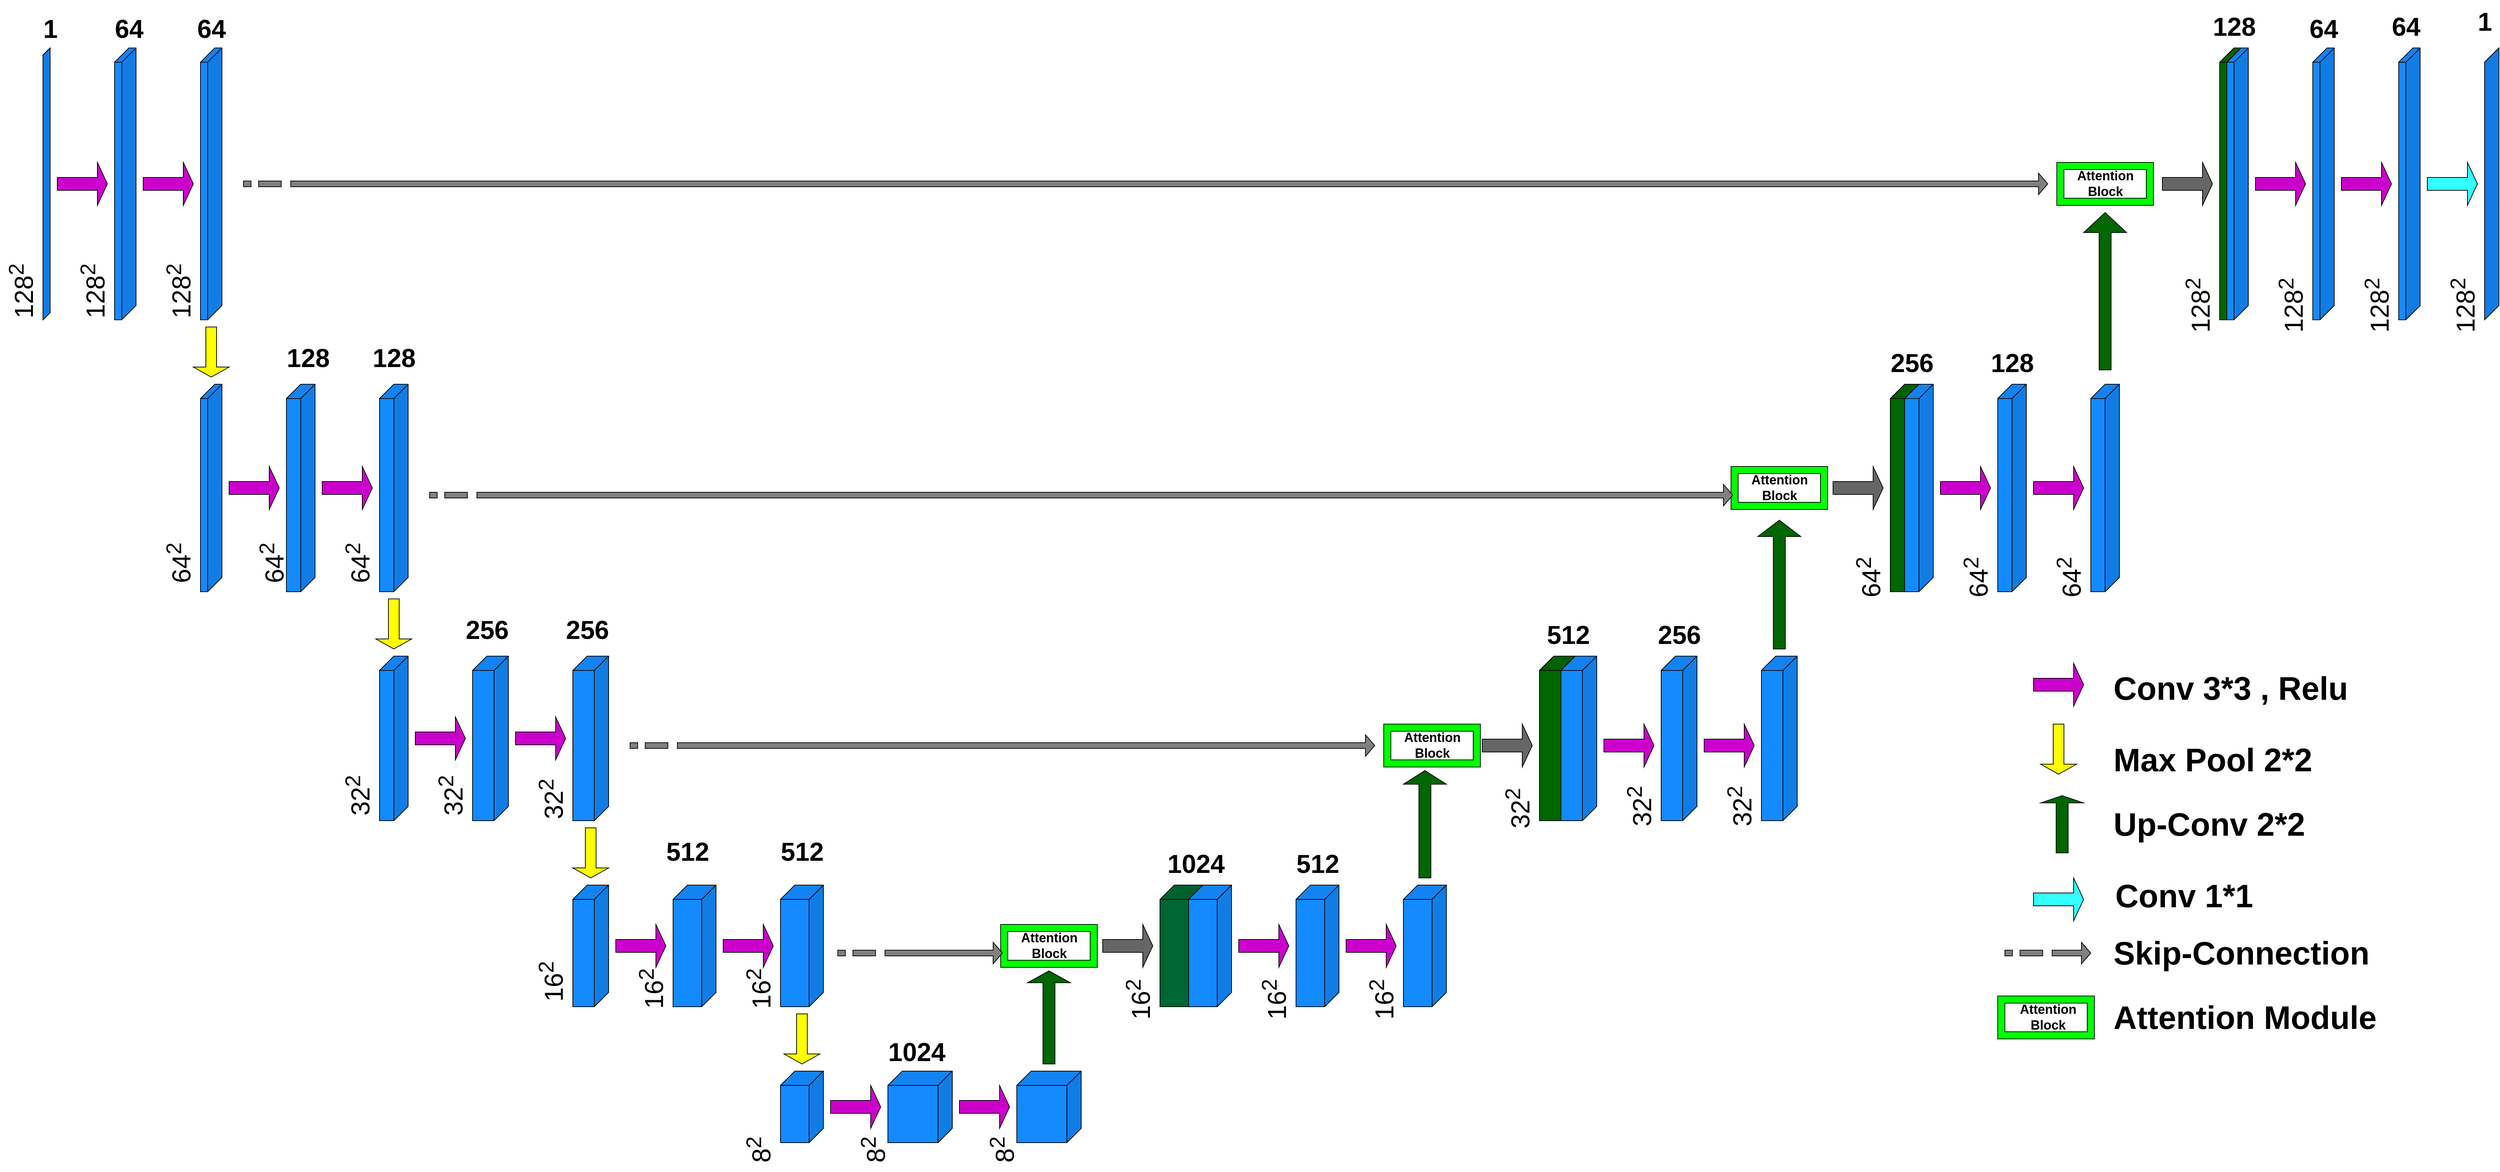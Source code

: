 <mxfile version="21.6.8" type="github">
  <diagram name="Page-1" id="RqEUx_hPR4AzlYvkwtgN">
    <mxGraphModel dx="3850" dy="2760" grid="1" gridSize="10" guides="1" tooltips="1" connect="1" arrows="1" fold="1" page="1" pageScale="1" pageWidth="850" pageHeight="1100" math="0" shadow="0">
      <root>
        <mxCell id="0" />
        <mxCell id="1" parent="0" />
        <mxCell id="PNFVQXXulbzdwSJi9o5z-2" value="" style="shape=cube;whiteSpace=wrap;html=1;boundedLbl=1;backgroundOutline=1;darkOpacity=0.05;darkOpacity2=0.1;fillColor=#148AFF;flipH=1;" parent="1" vertex="1">
          <mxGeometry x="-140" y="-430" width="10" height="380" as="geometry" />
        </mxCell>
        <mxCell id="PNFVQXXulbzdwSJi9o5z-3" value="" style="shape=singleArrow;whiteSpace=wrap;html=1;fillColor=#CC00CC;" parent="1" vertex="1">
          <mxGeometry x="-120" y="-270" width="70" height="60" as="geometry" />
        </mxCell>
        <mxCell id="PNFVQXXulbzdwSJi9o5z-5" value="" style="shape=cube;whiteSpace=wrap;html=1;boundedLbl=1;backgroundOutline=1;darkOpacity=0.05;darkOpacity2=0.1;fillColor=#148AFF;flipH=1;" parent="1" vertex="1">
          <mxGeometry x="-40" y="-430" width="30" height="380" as="geometry" />
        </mxCell>
        <mxCell id="PNFVQXXulbzdwSJi9o5z-7" value="" style="shape=cube;whiteSpace=wrap;html=1;boundedLbl=1;backgroundOutline=1;darkOpacity=0.05;darkOpacity2=0.1;fillColor=#148AFF;flipH=1;" parent="1" vertex="1">
          <mxGeometry x="80" y="-430" width="30" height="380" as="geometry" />
        </mxCell>
        <mxCell id="PNFVQXXulbzdwSJi9o5z-8" value="" style="shape=singleArrow;whiteSpace=wrap;html=1;fillColor=#CC00CC;" parent="1" vertex="1">
          <mxGeometry y="-270" width="70" height="60" as="geometry" />
        </mxCell>
        <mxCell id="PNFVQXXulbzdwSJi9o5z-9" value="" style="shape=singleArrow;direction=south;whiteSpace=wrap;html=1;fillColor=#FFFF00;" parent="1" vertex="1">
          <mxGeometry x="70" y="-40" width="50" height="70" as="geometry" />
        </mxCell>
        <mxCell id="PNFVQXXulbzdwSJi9o5z-11" value="" style="shape=cube;whiteSpace=wrap;html=1;boundedLbl=1;backgroundOutline=1;darkOpacity=0.05;darkOpacity2=0.1;fillColor=#148AFF;flipH=1;" parent="1" vertex="1">
          <mxGeometry x="80" y="40" width="30" height="290" as="geometry" />
        </mxCell>
        <mxCell id="PNFVQXXulbzdwSJi9o5z-12" value="" style="shape=singleArrow;whiteSpace=wrap;html=1;fillColor=#CC00CC;" parent="1" vertex="1">
          <mxGeometry x="120" y="155" width="70" height="60" as="geometry" />
        </mxCell>
        <mxCell id="PNFVQXXulbzdwSJi9o5z-13" value="" style="shape=cube;whiteSpace=wrap;html=1;boundedLbl=1;backgroundOutline=1;darkOpacity=0.05;darkOpacity2=0.1;fillColor=#148AFF;flipH=1;" parent="1" vertex="1">
          <mxGeometry x="200" y="40" width="40" height="290" as="geometry" />
        </mxCell>
        <mxCell id="PNFVQXXulbzdwSJi9o5z-14" value="" style="shape=singleArrow;whiteSpace=wrap;html=1;fillColor=#CC00CC;" parent="1" vertex="1">
          <mxGeometry x="250" y="155" width="70" height="60" as="geometry" />
        </mxCell>
        <mxCell id="PNFVQXXulbzdwSJi9o5z-15" value="" style="shape=cube;whiteSpace=wrap;html=1;boundedLbl=1;backgroundOutline=1;darkOpacity=0.05;darkOpacity2=0.1;fillColor=#148AFF;flipH=1;" parent="1" vertex="1">
          <mxGeometry x="330" y="40" width="40" height="290" as="geometry" />
        </mxCell>
        <mxCell id="PNFVQXXulbzdwSJi9o5z-16" value="" style="shape=singleArrow;direction=south;whiteSpace=wrap;html=1;fillColor=#FFFF00;" parent="1" vertex="1">
          <mxGeometry x="325" y="340" width="50" height="70" as="geometry" />
        </mxCell>
        <mxCell id="PNFVQXXulbzdwSJi9o5z-17" value="" style="shape=cube;whiteSpace=wrap;html=1;boundedLbl=1;backgroundOutline=1;darkOpacity=0.05;darkOpacity2=0.1;fillColor=#148AFF;flipH=1;" parent="1" vertex="1">
          <mxGeometry x="330" y="420" width="40" height="230" as="geometry" />
        </mxCell>
        <mxCell id="PNFVQXXulbzdwSJi9o5z-18" value="" style="shape=singleArrow;whiteSpace=wrap;html=1;fillColor=#CC00CC;" parent="1" vertex="1">
          <mxGeometry x="380" y="505" width="70" height="60" as="geometry" />
        </mxCell>
        <mxCell id="PNFVQXXulbzdwSJi9o5z-19" value="" style="shape=cube;whiteSpace=wrap;html=1;boundedLbl=1;backgroundOutline=1;darkOpacity=0.05;darkOpacity2=0.1;fillColor=#148AFF;flipH=1;" parent="1" vertex="1">
          <mxGeometry x="460" y="420" width="50" height="230" as="geometry" />
        </mxCell>
        <mxCell id="PNFVQXXulbzdwSJi9o5z-20" value="" style="shape=singleArrow;whiteSpace=wrap;html=1;fillColor=#CC00CC;" parent="1" vertex="1">
          <mxGeometry x="520" y="505" width="70" height="60" as="geometry" />
        </mxCell>
        <mxCell id="PNFVQXXulbzdwSJi9o5z-21" value="" style="shape=cube;whiteSpace=wrap;html=1;boundedLbl=1;backgroundOutline=1;darkOpacity=0.05;darkOpacity2=0.1;fillColor=#148AFF;flipH=1;" parent="1" vertex="1">
          <mxGeometry x="600" y="420" width="50" height="230" as="geometry" />
        </mxCell>
        <mxCell id="PNFVQXXulbzdwSJi9o5z-22" value="" style="shape=singleArrow;direction=south;whiteSpace=wrap;html=1;fillColor=#FFFF00;" parent="1" vertex="1">
          <mxGeometry x="600" y="660" width="50" height="70" as="geometry" />
        </mxCell>
        <mxCell id="PNFVQXXulbzdwSJi9o5z-23" value="" style="shape=cube;whiteSpace=wrap;html=1;boundedLbl=1;backgroundOutline=1;darkOpacity=0.05;darkOpacity2=0.1;fillColor=#148AFF;flipH=1;" parent="1" vertex="1">
          <mxGeometry x="600" y="740" width="50" height="170" as="geometry" />
        </mxCell>
        <mxCell id="PNFVQXXulbzdwSJi9o5z-24" value="" style="shape=singleArrow;whiteSpace=wrap;html=1;fillColor=#CC00CC;" parent="1" vertex="1">
          <mxGeometry x="660" y="795" width="70" height="60" as="geometry" />
        </mxCell>
        <mxCell id="PNFVQXXulbzdwSJi9o5z-25" value="" style="shape=cube;whiteSpace=wrap;html=1;boundedLbl=1;backgroundOutline=1;darkOpacity=0.05;darkOpacity2=0.1;fillColor=#148AFF;flipH=1;" parent="1" vertex="1">
          <mxGeometry x="740" y="740" width="60" height="170" as="geometry" />
        </mxCell>
        <mxCell id="PNFVQXXulbzdwSJi9o5z-26" value="" style="shape=singleArrow;whiteSpace=wrap;html=1;fillColor=#CC00CC;" parent="1" vertex="1">
          <mxGeometry x="810" y="795" width="70" height="60" as="geometry" />
        </mxCell>
        <mxCell id="PNFVQXXulbzdwSJi9o5z-27" value="" style="shape=cube;whiteSpace=wrap;html=1;boundedLbl=1;backgroundOutline=1;darkOpacity=0.05;darkOpacity2=0.1;fillColor=#148AFF;flipH=1;" parent="1" vertex="1">
          <mxGeometry x="890" y="740" width="60" height="170" as="geometry" />
        </mxCell>
        <mxCell id="PNFVQXXulbzdwSJi9o5z-28" value="" style="shape=singleArrow;direction=south;whiteSpace=wrap;html=1;fillColor=#FFFF00;" parent="1" vertex="1">
          <mxGeometry x="895" y="920" width="50" height="70" as="geometry" />
        </mxCell>
        <mxCell id="PNFVQXXulbzdwSJi9o5z-29" value="" style="shape=cube;whiteSpace=wrap;html=1;boundedLbl=1;backgroundOutline=1;darkOpacity=0.05;darkOpacity2=0.1;fillColor=#148AFF;flipH=1;" parent="1" vertex="1">
          <mxGeometry x="890" y="1000" width="60" height="100" as="geometry" />
        </mxCell>
        <mxCell id="PNFVQXXulbzdwSJi9o5z-30" value="" style="shape=singleArrow;whiteSpace=wrap;html=1;fillColor=#CC00CC;" parent="1" vertex="1">
          <mxGeometry x="960" y="1020" width="70" height="60" as="geometry" />
        </mxCell>
        <mxCell id="PNFVQXXulbzdwSJi9o5z-31" value="" style="shape=cube;whiteSpace=wrap;html=1;boundedLbl=1;backgroundOutline=1;darkOpacity=0.05;darkOpacity2=0.1;fillColor=#148AFF;flipH=1;" parent="1" vertex="1">
          <mxGeometry x="1040" y="1000" width="90" height="100" as="geometry" />
        </mxCell>
        <mxCell id="PNFVQXXulbzdwSJi9o5z-32" value="" style="shape=singleArrow;whiteSpace=wrap;html=1;fillColor=#CC00CC;" parent="1" vertex="1">
          <mxGeometry x="1140" y="1020" width="70" height="60" as="geometry" />
        </mxCell>
        <mxCell id="PNFVQXXulbzdwSJi9o5z-33" value="" style="shape=cube;whiteSpace=wrap;html=1;boundedLbl=1;backgroundOutline=1;darkOpacity=0.05;darkOpacity2=0.1;fillColor=#148AFF;flipH=1;" parent="1" vertex="1">
          <mxGeometry x="1220" y="1000" width="90" height="100" as="geometry" />
        </mxCell>
        <mxCell id="PNFVQXXulbzdwSJi9o5z-34" value="" style="verticalLabelPosition=bottom;verticalAlign=top;html=1;shape=mxgraph.basic.frame;dx=10;whiteSpace=wrap;fillColor=#00FF00;" parent="1" vertex="1">
          <mxGeometry x="1197.5" y="795" width="135" height="60" as="geometry" />
        </mxCell>
        <mxCell id="PNFVQXXulbzdwSJi9o5z-36" value="&lt;b&gt;&lt;font style=&quot;font-size: 18px;&quot;&gt;Attention&lt;br&gt;Block&lt;/font&gt;&lt;/b&gt;" style="text;html=1;align=center;verticalAlign=middle;resizable=0;points=[];autosize=1;strokeColor=none;fillColor=none;" parent="1" vertex="1">
          <mxGeometry x="1215" y="795" width="100" height="60" as="geometry" />
        </mxCell>
        <mxCell id="PNFVQXXulbzdwSJi9o5z-37" value="" style="shape=singleArrow;direction=north;whiteSpace=wrap;html=1;arrowWidth=0.28;arrowSize=0.127;fillColor=#006600;" parent="1" vertex="1">
          <mxGeometry x="1235" y="860" width="60" height="130" as="geometry" />
        </mxCell>
        <mxCell id="PNFVQXXulbzdwSJi9o5z-38" value="" style="html=1;shadow=0;dashed=0;align=center;verticalAlign=middle;shape=mxgraph.arrows2.stripedArrow;dy=0.73;dx=13;notch=66;fillColor=#808080;" parent="1" vertex="1">
          <mxGeometry x="140" y="-255" width="2520" height="30" as="geometry" />
        </mxCell>
        <mxCell id="PNFVQXXulbzdwSJi9o5z-39" value="" style="shape=cube;whiteSpace=wrap;html=1;boundedLbl=1;backgroundOutline=1;darkOpacity=0.05;darkOpacity2=0.1;fillColor=#006633;flipH=1;" parent="1" vertex="1">
          <mxGeometry x="1420" y="740" width="60" height="170" as="geometry" />
        </mxCell>
        <mxCell id="PNFVQXXulbzdwSJi9o5z-40" value="" style="shape=cube;whiteSpace=wrap;html=1;boundedLbl=1;backgroundOutline=1;darkOpacity=0.05;darkOpacity2=0.1;fillColor=#148AFF;flipH=1;" parent="1" vertex="1">
          <mxGeometry x="1460" y="740" width="60" height="170" as="geometry" />
        </mxCell>
        <mxCell id="PNFVQXXulbzdwSJi9o5z-41" value="" style="shape=singleArrow;whiteSpace=wrap;html=1;fillColor=#666666;" parent="1" vertex="1">
          <mxGeometry x="1340" y="795" width="70" height="60" as="geometry" />
        </mxCell>
        <mxCell id="PNFVQXXulbzdwSJi9o5z-42" value="" style="shape=cube;whiteSpace=wrap;html=1;boundedLbl=1;backgroundOutline=1;darkOpacity=0.05;darkOpacity2=0.1;fillColor=#148AFF;flipH=1;" parent="1" vertex="1">
          <mxGeometry x="1610" y="740" width="60" height="170" as="geometry" />
        </mxCell>
        <mxCell id="PNFVQXXulbzdwSJi9o5z-43" value="" style="shape=singleArrow;whiteSpace=wrap;html=1;fillColor=#CC00CC;" parent="1" vertex="1">
          <mxGeometry x="1530" y="795" width="70" height="60" as="geometry" />
        </mxCell>
        <mxCell id="PNFVQXXulbzdwSJi9o5z-44" value="" style="shape=singleArrow;whiteSpace=wrap;html=1;fillColor=#CC00CC;" parent="1" vertex="1">
          <mxGeometry x="1680" y="795" width="70" height="60" as="geometry" />
        </mxCell>
        <mxCell id="PNFVQXXulbzdwSJi9o5z-45" value="" style="shape=cube;whiteSpace=wrap;html=1;boundedLbl=1;backgroundOutline=1;darkOpacity=0.05;darkOpacity2=0.1;fillColor=#148AFF;flipH=1;" parent="1" vertex="1">
          <mxGeometry x="1760" y="740" width="60" height="170" as="geometry" />
        </mxCell>
        <mxCell id="PNFVQXXulbzdwSJi9o5z-46" value="" style="shape=singleArrow;direction=north;whiteSpace=wrap;html=1;arrowWidth=0.28;arrowSize=0.127;fillColor=#006600;" parent="1" vertex="1">
          <mxGeometry x="1760" y="580" width="60" height="150" as="geometry" />
        </mxCell>
        <mxCell id="PNFVQXXulbzdwSJi9o5z-47" value="" style="verticalLabelPosition=bottom;verticalAlign=top;html=1;shape=mxgraph.basic.frame;dx=10;whiteSpace=wrap;fillColor=#00FF00;" parent="1" vertex="1">
          <mxGeometry x="2217.5" y="155" width="135" height="60" as="geometry" />
        </mxCell>
        <mxCell id="PNFVQXXulbzdwSJi9o5z-48" value="" style="html=1;shadow=0;dashed=0;align=center;verticalAlign=middle;shape=mxgraph.arrows2.stripedArrow;dy=0.73;dx=13;notch=66;fillColor=#808080;" parent="1" vertex="1">
          <mxGeometry x="2600" y="820" width="120" height="30" as="geometry" />
        </mxCell>
        <mxCell id="PNFVQXXulbzdwSJi9o5z-49" value="" style="shape=singleArrow;whiteSpace=wrap;html=1;fillColor=#666666;" parent="1" vertex="1">
          <mxGeometry x="1870" y="515" width="70" height="60" as="geometry" />
        </mxCell>
        <mxCell id="PNFVQXXulbzdwSJi9o5z-50" value="" style="shape=cube;whiteSpace=wrap;html=1;boundedLbl=1;backgroundOutline=1;darkOpacity=0.05;darkOpacity2=0.1;fillColor=#006600;flipH=1;" parent="1" vertex="1">
          <mxGeometry x="1950" y="420" width="50" height="230" as="geometry" />
        </mxCell>
        <mxCell id="PNFVQXXulbzdwSJi9o5z-51" value="" style="shape=cube;whiteSpace=wrap;html=1;boundedLbl=1;backgroundOutline=1;darkOpacity=0.05;darkOpacity2=0.1;fillColor=#148AFF;flipH=1;" parent="1" vertex="1">
          <mxGeometry x="1980" y="420" width="50" height="230" as="geometry" />
        </mxCell>
        <mxCell id="PNFVQXXulbzdwSJi9o5z-52" value="" style="shape=singleArrow;whiteSpace=wrap;html=1;fillColor=#CC00CC;" parent="1" vertex="1">
          <mxGeometry x="2040" y="515" width="70" height="60" as="geometry" />
        </mxCell>
        <mxCell id="PNFVQXXulbzdwSJi9o5z-53" value="" style="shape=cube;whiteSpace=wrap;html=1;boundedLbl=1;backgroundOutline=1;darkOpacity=0.05;darkOpacity2=0.1;fillColor=#148AFF;flipH=1;" parent="1" vertex="1">
          <mxGeometry x="2120" y="420" width="50" height="230" as="geometry" />
        </mxCell>
        <mxCell id="PNFVQXXulbzdwSJi9o5z-54" value="" style="shape=singleArrow;whiteSpace=wrap;html=1;fillColor=#CC00CC;" parent="1" vertex="1">
          <mxGeometry x="2180" y="515" width="70" height="60" as="geometry" />
        </mxCell>
        <mxCell id="PNFVQXXulbzdwSJi9o5z-55" value="" style="shape=cube;whiteSpace=wrap;html=1;boundedLbl=1;backgroundOutline=1;darkOpacity=0.05;darkOpacity2=0.1;fillColor=#148AFF;flipH=1;" parent="1" vertex="1">
          <mxGeometry x="2260" y="420" width="50" height="230" as="geometry" />
        </mxCell>
        <mxCell id="hcDeM6v7PYUN8eIanNec-1" value="" style="verticalLabelPosition=bottom;verticalAlign=top;html=1;shape=mxgraph.basic.frame;dx=10;whiteSpace=wrap;fillColor=#00FF00;" parent="1" vertex="1">
          <mxGeometry x="1732.5" y="515" width="135" height="60" as="geometry" />
        </mxCell>
        <mxCell id="hcDeM6v7PYUN8eIanNec-3" value="" style="shape=singleArrow;direction=north;whiteSpace=wrap;html=1;arrowWidth=0.28;arrowSize=0.127;fillColor=#006600;" parent="1" vertex="1">
          <mxGeometry x="2255" y="230" width="60" height="180" as="geometry" />
        </mxCell>
        <mxCell id="hcDeM6v7PYUN8eIanNec-4" value="" style="html=1;shadow=0;dashed=0;align=center;verticalAlign=middle;shape=mxgraph.arrows2.stripedArrow;dy=0.73;dx=13;notch=66;fillColor=#808080;" parent="1" vertex="1">
          <mxGeometry x="680" y="530" width="1040" height="30" as="geometry" />
        </mxCell>
        <mxCell id="hcDeM6v7PYUN8eIanNec-5" value="" style="shape=singleArrow;whiteSpace=wrap;html=1;fillColor=#666666;" parent="1" vertex="1">
          <mxGeometry x="2360" y="155" width="70" height="60" as="geometry" />
        </mxCell>
        <mxCell id="hcDeM6v7PYUN8eIanNec-6" value="" style="shape=cube;whiteSpace=wrap;html=1;boundedLbl=1;backgroundOutline=1;darkOpacity=0.05;darkOpacity2=0.1;fillColor=#006600;flipH=1;" parent="1" vertex="1">
          <mxGeometry x="2440" y="40" width="40" height="290" as="geometry" />
        </mxCell>
        <mxCell id="hcDeM6v7PYUN8eIanNec-7" value="" style="shape=cube;whiteSpace=wrap;html=1;boundedLbl=1;backgroundOutline=1;darkOpacity=0.05;darkOpacity2=0.1;fillColor=#148AFF;flipH=1;" parent="1" vertex="1">
          <mxGeometry x="2460" y="40" width="40" height="290" as="geometry" />
        </mxCell>
        <mxCell id="hcDeM6v7PYUN8eIanNec-8" value="" style="shape=singleArrow;whiteSpace=wrap;html=1;fillColor=#CC00CC;" parent="1" vertex="1">
          <mxGeometry x="2510" y="155" width="70" height="60" as="geometry" />
        </mxCell>
        <mxCell id="hcDeM6v7PYUN8eIanNec-9" value="" style="shape=cube;whiteSpace=wrap;html=1;boundedLbl=1;backgroundOutline=1;darkOpacity=0.05;darkOpacity2=0.1;fillColor=#148AFF;flipH=1;" parent="1" vertex="1">
          <mxGeometry x="2590" y="40" width="40" height="290" as="geometry" />
        </mxCell>
        <mxCell id="hcDeM6v7PYUN8eIanNec-10" value="" style="shape=singleArrow;whiteSpace=wrap;html=1;fillColor=#CC00CC;" parent="1" vertex="1">
          <mxGeometry x="2640" y="155" width="70" height="60" as="geometry" />
        </mxCell>
        <mxCell id="hcDeM6v7PYUN8eIanNec-11" value="" style="shape=cube;whiteSpace=wrap;html=1;boundedLbl=1;backgroundOutline=1;darkOpacity=0.05;darkOpacity2=0.1;fillColor=#148AFF;flipH=1;" parent="1" vertex="1">
          <mxGeometry x="2720" y="40" width="40" height="290" as="geometry" />
        </mxCell>
        <mxCell id="hcDeM6v7PYUN8eIanNec-12" value="" style="verticalLabelPosition=bottom;verticalAlign=top;html=1;shape=mxgraph.basic.frame;dx=10;whiteSpace=wrap;fillColor=#00FF00;" parent="1" vertex="1">
          <mxGeometry x="2672.5" y="-270" width="135" height="60" as="geometry" />
        </mxCell>
        <mxCell id="hcDeM6v7PYUN8eIanNec-14" value="" style="shape=singleArrow;direction=north;whiteSpace=wrap;html=1;arrowWidth=0.28;arrowSize=0.127;fillColor=#006600;" parent="1" vertex="1">
          <mxGeometry x="2710" y="-200" width="60" height="220" as="geometry" />
        </mxCell>
        <mxCell id="hcDeM6v7PYUN8eIanNec-15" value="" style="html=1;shadow=0;dashed=0;align=center;verticalAlign=middle;shape=mxgraph.arrows2.stripedArrow;dy=0.73;dx=13;notch=66;fillColor=#808080;" parent="1" vertex="1">
          <mxGeometry x="400" y="180" width="1820" height="30" as="geometry" />
        </mxCell>
        <mxCell id="hcDeM6v7PYUN8eIanNec-16" value="" style="shape=singleArrow;whiteSpace=wrap;html=1;fillColor=#666666;" parent="1" vertex="1">
          <mxGeometry x="2820" y="-270" width="70" height="60" as="geometry" />
        </mxCell>
        <mxCell id="hcDeM6v7PYUN8eIanNec-17" value="" style="shape=cube;whiteSpace=wrap;html=1;boundedLbl=1;backgroundOutline=1;darkOpacity=0.05;darkOpacity2=0.1;fillColor=#006600;flipH=1;" parent="1" vertex="1">
          <mxGeometry x="2900" y="-430" width="30" height="380" as="geometry" />
        </mxCell>
        <mxCell id="hcDeM6v7PYUN8eIanNec-19" value="" style="shape=cube;whiteSpace=wrap;html=1;boundedLbl=1;backgroundOutline=1;darkOpacity=0.05;darkOpacity2=0.1;fillColor=#148AFF;flipH=1;" parent="1" vertex="1">
          <mxGeometry x="3150" y="-430" width="30" height="380" as="geometry" />
        </mxCell>
        <mxCell id="hcDeM6v7PYUN8eIanNec-20" value="" style="shape=cube;whiteSpace=wrap;html=1;boundedLbl=1;backgroundOutline=1;darkOpacity=0.05;darkOpacity2=0.1;fillColor=#148AFF;flipH=1;" parent="1" vertex="1">
          <mxGeometry x="3030" y="-430" width="30" height="380" as="geometry" />
        </mxCell>
        <mxCell id="hcDeM6v7PYUN8eIanNec-21" value="" style="shape=cube;whiteSpace=wrap;html=1;boundedLbl=1;backgroundOutline=1;darkOpacity=0.05;darkOpacity2=0.1;fillColor=#148AFF;flipH=1;" parent="1" vertex="1">
          <mxGeometry x="2910" y="-430" width="30" height="380" as="geometry" />
        </mxCell>
        <mxCell id="hcDeM6v7PYUN8eIanNec-22" value="" style="shape=singleArrow;whiteSpace=wrap;html=1;fillColor=#CC00CC;" parent="1" vertex="1">
          <mxGeometry x="2950" y="-270" width="70" height="60" as="geometry" />
        </mxCell>
        <mxCell id="hcDeM6v7PYUN8eIanNec-23" value="" style="shape=singleArrow;whiteSpace=wrap;html=1;fillColor=#CC00CC;" parent="1" vertex="1">
          <mxGeometry x="3070" y="-270" width="70" height="60" as="geometry" />
        </mxCell>
        <mxCell id="hcDeM6v7PYUN8eIanNec-24" value="" style="shape=cube;whiteSpace=wrap;html=1;boundedLbl=1;backgroundOutline=1;darkOpacity=0.05;darkOpacity2=0.1;fillColor=#148AFF;flipH=1;" parent="1" vertex="1">
          <mxGeometry x="3270" y="-430" width="20" height="380" as="geometry" />
        </mxCell>
        <mxCell id="hcDeM6v7PYUN8eIanNec-25" value="" style="shape=singleArrow;whiteSpace=wrap;html=1;fillColor=#33FFFF;" parent="1" vertex="1">
          <mxGeometry x="3190" y="-270" width="70" height="60" as="geometry" />
        </mxCell>
        <mxCell id="hcDeM6v7PYUN8eIanNec-26" value="&lt;b style=&quot;border-color: var(--border-color);&quot;&gt;&lt;font style=&quot;border-color: var(--border-color); font-size: 18px;&quot;&gt;Attention&lt;br style=&quot;border-color: var(--border-color);&quot;&gt;Block&lt;/font&gt;&lt;/b&gt;" style="text;html=1;align=center;verticalAlign=middle;resizable=0;points=[];autosize=1;strokeColor=none;fillColor=none;" parent="1" vertex="1">
          <mxGeometry x="1750" y="515" width="100" height="60" as="geometry" />
        </mxCell>
        <mxCell id="hcDeM6v7PYUN8eIanNec-27" value="&lt;b style=&quot;border-color: var(--border-color);&quot;&gt;&lt;font style=&quot;border-color: var(--border-color); font-size: 18px;&quot;&gt;Attention&lt;br style=&quot;border-color: var(--border-color);&quot;&gt;Block&lt;/font&gt;&lt;/b&gt;" style="text;html=1;align=center;verticalAlign=middle;resizable=0;points=[];autosize=1;strokeColor=none;fillColor=none;" parent="1" vertex="1">
          <mxGeometry x="2235" y="155" width="100" height="60" as="geometry" />
        </mxCell>
        <mxCell id="hcDeM6v7PYUN8eIanNec-28" value="&lt;b style=&quot;border-color: var(--border-color);&quot;&gt;&lt;font style=&quot;border-color: var(--border-color); font-size: 18px;&quot;&gt;Attention&lt;br style=&quot;border-color: var(--border-color);&quot;&gt;Block&lt;/font&gt;&lt;/b&gt;" style="text;html=1;align=center;verticalAlign=middle;resizable=0;points=[];autosize=1;strokeColor=none;fillColor=none;" parent="1" vertex="1">
          <mxGeometry x="2690" y="-270" width="100" height="60" as="geometry" />
        </mxCell>
        <mxCell id="hcDeM6v7PYUN8eIanNec-29" value="" style="shape=singleArrow;whiteSpace=wrap;html=1;fillColor=#CC00CC;" parent="1" vertex="1">
          <mxGeometry x="2640" y="430" width="70" height="60" as="geometry" />
        </mxCell>
        <mxCell id="hcDeM6v7PYUN8eIanNec-30" value="" style="shape=singleArrow;direction=south;whiteSpace=wrap;html=1;fillColor=#FFFF00;" parent="1" vertex="1">
          <mxGeometry x="2650" y="515" width="50" height="70" as="geometry" />
        </mxCell>
        <mxCell id="hcDeM6v7PYUN8eIanNec-31" value="" style="shape=singleArrow;direction=north;whiteSpace=wrap;html=1;arrowWidth=0.28;arrowSize=0.127;fillColor=#006600;" parent="1" vertex="1">
          <mxGeometry x="2650" y="615" width="60" height="80" as="geometry" />
        </mxCell>
        <mxCell id="hcDeM6v7PYUN8eIanNec-32" value="" style="shape=singleArrow;whiteSpace=wrap;html=1;fillColor=#33FFFF;" parent="1" vertex="1">
          <mxGeometry x="2640" y="730" width="70" height="60" as="geometry" />
        </mxCell>
        <mxCell id="hcDeM6v7PYUN8eIanNec-33" value="" style="html=1;shadow=0;dashed=0;align=center;verticalAlign=middle;shape=mxgraph.arrows2.stripedArrow;dy=0.73;dx=13;notch=66;fillColor=#808080;" parent="1" vertex="1">
          <mxGeometry x="970" y="820" width="230" height="30" as="geometry" />
        </mxCell>
        <mxCell id="hcDeM6v7PYUN8eIanNec-35" value="&lt;font size=&quot;1&quot; style=&quot;&quot;&gt;&lt;b style=&quot;font-size: 45px;&quot;&gt;Conv 3*3 , Relu&lt;/b&gt;&lt;/font&gt;" style="text;html=1;align=center;verticalAlign=middle;resizable=0;points=[];autosize=1;strokeColor=none;fillColor=none;" parent="1" vertex="1">
          <mxGeometry x="2740" y="430" width="350" height="70" as="geometry" />
        </mxCell>
        <mxCell id="hcDeM6v7PYUN8eIanNec-36" value="&lt;font size=&quot;1&quot; style=&quot;&quot;&gt;&lt;b style=&quot;font-size: 45px;&quot;&gt;Max Pool 2*2&lt;/b&gt;&lt;/font&gt;" style="text;html=1;align=center;verticalAlign=middle;resizable=0;points=[];autosize=1;strokeColor=none;fillColor=none;" parent="1" vertex="1">
          <mxGeometry x="2740" y="530" width="300" height="70" as="geometry" />
        </mxCell>
        <mxCell id="hcDeM6v7PYUN8eIanNec-37" value="&lt;font size=&quot;1&quot; style=&quot;&quot;&gt;&lt;b style=&quot;font-size: 45px;&quot;&gt;Up-Conv 2*2&lt;/b&gt;&lt;/font&gt;" style="text;html=1;align=center;verticalAlign=middle;resizable=0;points=[];autosize=1;strokeColor=none;fillColor=none;" parent="1" vertex="1">
          <mxGeometry x="2740" y="620" width="290" height="70" as="geometry" />
        </mxCell>
        <mxCell id="hcDeM6v7PYUN8eIanNec-38" value="&lt;font size=&quot;1&quot; style=&quot;&quot;&gt;&lt;b style=&quot;font-size: 45px;&quot;&gt;Conv 1*1&lt;/b&gt;&lt;/font&gt;" style="text;html=1;align=center;verticalAlign=middle;resizable=0;points=[];autosize=1;strokeColor=none;fillColor=none;" parent="1" vertex="1">
          <mxGeometry x="2740" y="720" width="220" height="70" as="geometry" />
        </mxCell>
        <mxCell id="hcDeM6v7PYUN8eIanNec-39" value="&lt;font size=&quot;1&quot; style=&quot;&quot;&gt;&lt;b style=&quot;font-size: 45px;&quot;&gt;Skip-Connection&lt;/b&gt;&lt;/font&gt;" style="text;html=1;align=center;verticalAlign=middle;resizable=0;points=[];autosize=1;strokeColor=none;fillColor=none;" parent="1" vertex="1">
          <mxGeometry x="2740" y="800" width="380" height="70" as="geometry" />
        </mxCell>
        <mxCell id="hcDeM6v7PYUN8eIanNec-40" value="" style="verticalLabelPosition=bottom;verticalAlign=top;html=1;shape=mxgraph.basic.frame;dx=10;whiteSpace=wrap;fillColor=#00FF00;" parent="1" vertex="1">
          <mxGeometry x="2590" y="895" width="135" height="60" as="geometry" />
        </mxCell>
        <mxCell id="hcDeM6v7PYUN8eIanNec-41" value="&lt;b style=&quot;border-color: var(--border-color);&quot;&gt;&lt;font style=&quot;border-color: var(--border-color); font-size: 18px;&quot;&gt;Attention&lt;br style=&quot;border-color: var(--border-color);&quot;&gt;Block&lt;/font&gt;&lt;/b&gt;" style="text;html=1;align=center;verticalAlign=middle;resizable=0;points=[];autosize=1;strokeColor=none;fillColor=none;" parent="1" vertex="1">
          <mxGeometry x="2610" y="895" width="100" height="60" as="geometry" />
        </mxCell>
        <mxCell id="hcDeM6v7PYUN8eIanNec-42" value="&lt;font size=&quot;1&quot; style=&quot;&quot;&gt;&lt;b style=&quot;font-size: 45px;&quot;&gt;Attention Module&lt;/b&gt;&lt;/font&gt;" style="text;html=1;align=center;verticalAlign=middle;resizable=0;points=[];autosize=1;strokeColor=none;fillColor=none;" parent="1" vertex="1">
          <mxGeometry x="2740" y="890" width="390" height="70" as="geometry" />
        </mxCell>
        <mxCell id="_OpLBD5uF1SSbt2d1MmU-5" value="&lt;font style=&quot;font-size: 36px;&quot;&gt;&lt;b style=&quot;&quot;&gt;64&lt;/b&gt;&lt;/font&gt;" style="text;html=1;align=center;verticalAlign=middle;resizable=0;points=[];autosize=1;strokeColor=none;fillColor=none;" parent="1" vertex="1">
          <mxGeometry x="-50" y="-487" width="60" height="60" as="geometry" />
        </mxCell>
        <mxCell id="_OpLBD5uF1SSbt2d1MmU-6" value="&lt;b&gt;&lt;font style=&quot;font-size: 36px;&quot;&gt;1&lt;/font&gt;&lt;/b&gt;" style="text;html=1;align=center;verticalAlign=middle;resizable=0;points=[];autosize=1;strokeColor=none;fillColor=none;" parent="1" vertex="1">
          <mxGeometry x="-150" y="-487" width="40" height="60" as="geometry" />
        </mxCell>
        <mxCell id="_OpLBD5uF1SSbt2d1MmU-7" value="&lt;b&gt;&lt;font style=&quot;font-size: 36px;&quot;&gt;64&lt;/font&gt;&lt;/b&gt;" style="text;html=1;align=center;verticalAlign=middle;resizable=0;points=[];autosize=1;strokeColor=none;fillColor=none;" parent="1" vertex="1">
          <mxGeometry x="65" y="-487" width="60" height="60" as="geometry" />
        </mxCell>
        <mxCell id="_OpLBD5uF1SSbt2d1MmU-8" value="&lt;b&gt;&lt;font style=&quot;font-size: 36px;&quot;&gt;128&lt;/font&gt;&lt;/b&gt;" style="text;html=1;align=center;verticalAlign=middle;resizable=0;points=[];autosize=1;strokeColor=none;fillColor=none;" parent="1" vertex="1">
          <mxGeometry x="190" y="-27" width="80" height="60" as="geometry" />
        </mxCell>
        <mxCell id="_OpLBD5uF1SSbt2d1MmU-9" value="&lt;b style=&quot;border-color: var(--border-color);&quot;&gt;&lt;font style=&quot;border-color: var(--border-color); font-size: 36px;&quot;&gt;128&lt;/font&gt;&lt;/b&gt;" style="text;html=1;align=center;verticalAlign=middle;resizable=0;points=[];autosize=1;strokeColor=none;fillColor=none;" parent="1" vertex="1">
          <mxGeometry x="310" y="-27" width="80" height="60" as="geometry" />
        </mxCell>
        <mxCell id="_OpLBD5uF1SSbt2d1MmU-10" value="&lt;b style=&quot;border-color: var(--border-color);&quot;&gt;&lt;font style=&quot;border-color: var(--border-color); font-size: 36px;&quot;&gt;256&lt;/font&gt;&lt;/b&gt;" style="text;html=1;align=center;verticalAlign=middle;resizable=0;points=[];autosize=1;strokeColor=none;fillColor=none;" parent="1" vertex="1">
          <mxGeometry x="440" y="353" width="80" height="60" as="geometry" />
        </mxCell>
        <mxCell id="_OpLBD5uF1SSbt2d1MmU-11" value="&lt;b style=&quot;border-color: var(--border-color);&quot;&gt;&lt;font style=&quot;border-color: var(--border-color); font-size: 36px;&quot;&gt;256&lt;/font&gt;&lt;/b&gt;" style="text;html=1;align=center;verticalAlign=middle;resizable=0;points=[];autosize=1;strokeColor=none;fillColor=none;" parent="1" vertex="1">
          <mxGeometry x="580" y="353" width="80" height="60" as="geometry" />
        </mxCell>
        <mxCell id="_OpLBD5uF1SSbt2d1MmU-12" value="&lt;b&gt;&lt;font style=&quot;font-size: 36px;&quot;&gt;1024&lt;/font&gt;&lt;/b&gt;" style="text;html=1;align=center;verticalAlign=middle;resizable=0;points=[];autosize=1;strokeColor=none;fillColor=none;" parent="1" vertex="1">
          <mxGeometry x="1030" y="943" width="100" height="60" as="geometry" />
        </mxCell>
        <mxCell id="_OpLBD5uF1SSbt2d1MmU-13" value="&lt;b style=&quot;border-color: var(--border-color);&quot;&gt;&lt;font style=&quot;border-color: var(--border-color); font-size: 36px;&quot;&gt;512&lt;/font&gt;&lt;/b&gt;" style="text;html=1;align=center;verticalAlign=middle;resizable=0;points=[];autosize=1;strokeColor=none;fillColor=none;" parent="1" vertex="1">
          <mxGeometry x="880" y="663" width="80" height="60" as="geometry" />
        </mxCell>
        <mxCell id="_OpLBD5uF1SSbt2d1MmU-14" value="&lt;b style=&quot;border-color: var(--border-color);&quot;&gt;&lt;font style=&quot;border-color: var(--border-color); font-size: 36px;&quot;&gt;512&lt;/font&gt;&lt;/b&gt;" style="text;html=1;align=center;verticalAlign=middle;resizable=0;points=[];autosize=1;strokeColor=none;fillColor=none;" parent="1" vertex="1">
          <mxGeometry x="720" y="663" width="80" height="60" as="geometry" />
        </mxCell>
        <mxCell id="_OpLBD5uF1SSbt2d1MmU-15" value="&lt;b&gt;&lt;font style=&quot;font-size: 36px;&quot;&gt;1024&lt;/font&gt;&lt;/b&gt;" style="text;html=1;align=center;verticalAlign=middle;resizable=0;points=[];autosize=1;strokeColor=none;fillColor=none;" parent="1" vertex="1">
          <mxGeometry x="1420" y="680" width="100" height="60" as="geometry" />
        </mxCell>
        <mxCell id="_OpLBD5uF1SSbt2d1MmU-16" value="&lt;b style=&quot;border-color: var(--border-color);&quot;&gt;&lt;font style=&quot;border-color: var(--border-color); font-size: 36px;&quot;&gt;512&lt;/font&gt;&lt;/b&gt;" style="text;html=1;align=center;verticalAlign=middle;resizable=0;points=[];autosize=1;strokeColor=none;fillColor=none;" parent="1" vertex="1">
          <mxGeometry x="1600" y="680" width="80" height="60" as="geometry" />
        </mxCell>
        <mxCell id="_OpLBD5uF1SSbt2d1MmU-17" value="&lt;b style=&quot;border-color: var(--border-color);&quot;&gt;&lt;font style=&quot;border-color: var(--border-color); font-size: 36px;&quot;&gt;512&lt;/font&gt;&lt;/b&gt;" style="text;html=1;align=center;verticalAlign=middle;resizable=0;points=[];autosize=1;strokeColor=none;fillColor=none;" parent="1" vertex="1">
          <mxGeometry x="1950" y="360" width="80" height="60" as="geometry" />
        </mxCell>
        <mxCell id="_OpLBD5uF1SSbt2d1MmU-18" value="&lt;b style=&quot;border-color: var(--border-color);&quot;&gt;&lt;font style=&quot;border-color: var(--border-color); font-size: 36px;&quot;&gt;256&lt;/font&gt;&lt;/b&gt;" style="text;html=1;align=center;verticalAlign=middle;resizable=0;points=[];autosize=1;strokeColor=none;fillColor=none;" parent="1" vertex="1">
          <mxGeometry x="2105" y="360" width="80" height="60" as="geometry" />
        </mxCell>
        <mxCell id="_OpLBD5uF1SSbt2d1MmU-19" value="&lt;b style=&quot;border-color: var(--border-color);&quot;&gt;&lt;font style=&quot;border-color: var(--border-color); font-size: 36px;&quot;&gt;256&lt;/font&gt;&lt;/b&gt;" style="text;html=1;align=center;verticalAlign=middle;resizable=0;points=[];autosize=1;strokeColor=none;fillColor=none;" parent="1" vertex="1">
          <mxGeometry x="2430" y="-20" width="80" height="60" as="geometry" />
        </mxCell>
        <mxCell id="_OpLBD5uF1SSbt2d1MmU-20" value="&lt;b&gt;&lt;font style=&quot;font-size: 36px;&quot;&gt;128&lt;/font&gt;&lt;/b&gt;" style="text;html=1;align=center;verticalAlign=middle;resizable=0;points=[];autosize=1;strokeColor=none;fillColor=none;" parent="1" vertex="1">
          <mxGeometry x="2570" y="-20" width="80" height="60" as="geometry" />
        </mxCell>
        <mxCell id="_OpLBD5uF1SSbt2d1MmU-21" value="&lt;b&gt;&lt;font style=&quot;font-size: 36px;&quot;&gt;128&lt;/font&gt;&lt;/b&gt;" style="text;html=1;align=center;verticalAlign=middle;resizable=0;points=[];autosize=1;strokeColor=none;fillColor=none;" parent="1" vertex="1">
          <mxGeometry x="2880" y="-490" width="80" height="60" as="geometry" />
        </mxCell>
        <mxCell id="_OpLBD5uF1SSbt2d1MmU-22" value="&lt;b&gt;&lt;font style=&quot;font-size: 36px;&quot;&gt;64&lt;/font&gt;&lt;/b&gt;" style="text;html=1;align=center;verticalAlign=middle;resizable=0;points=[];autosize=1;strokeColor=none;fillColor=none;" parent="1" vertex="1">
          <mxGeometry x="3015" y="-487" width="60" height="60" as="geometry" />
        </mxCell>
        <mxCell id="_OpLBD5uF1SSbt2d1MmU-23" value="&lt;b style=&quot;border-color: var(--border-color);&quot;&gt;&lt;font style=&quot;border-color: var(--border-color); font-size: 36px;&quot;&gt;64&lt;/font&gt;&lt;/b&gt;" style="text;html=1;align=center;verticalAlign=middle;resizable=0;points=[];autosize=1;strokeColor=none;fillColor=none;" parent="1" vertex="1">
          <mxGeometry x="3130" y="-490" width="60" height="60" as="geometry" />
        </mxCell>
        <mxCell id="_OpLBD5uF1SSbt2d1MmU-24" value="&lt;b&gt;&lt;font style=&quot;font-size: 36px;&quot;&gt;1&lt;/font&gt;&lt;/b&gt;" style="text;html=1;align=center;verticalAlign=middle;resizable=0;points=[];autosize=1;strokeColor=none;fillColor=none;" parent="1" vertex="1">
          <mxGeometry x="3250" y="-497" width="40" height="60" as="geometry" />
        </mxCell>
        <mxCell id="_OpLBD5uF1SSbt2d1MmU-30" value="&lt;font style=&quot;font-size: 36px;&quot;&gt;128&lt;sup&gt;2&lt;/sup&gt;&lt;/font&gt;" style="text;html=1;align=center;verticalAlign=middle;resizable=0;points=[];autosize=1;strokeColor=none;fillColor=none;flipV=1;flipH=1;rotation=270;" parent="1" vertex="1">
          <mxGeometry x="-120" y="-120" width="100" height="60" as="geometry" />
        </mxCell>
        <mxCell id="_OpLBD5uF1SSbt2d1MmU-31" value="&lt;font style=&quot;font-size: 36px;&quot;&gt;128&lt;sup&gt;2&lt;/sup&gt;&lt;/font&gt;" style="text;html=1;align=center;verticalAlign=middle;resizable=0;points=[];autosize=1;strokeColor=none;fillColor=none;flipV=1;flipH=1;rotation=270;" parent="1" vertex="1">
          <mxGeometry y="-120" width="100" height="60" as="geometry" />
        </mxCell>
        <mxCell id="_OpLBD5uF1SSbt2d1MmU-32" value="&lt;font style=&quot;font-size: 36px;&quot;&gt;128&lt;sup&gt;2&lt;/sup&gt;&lt;/font&gt;" style="text;html=1;align=center;verticalAlign=middle;resizable=0;points=[];autosize=1;strokeColor=none;fillColor=none;flipV=1;flipH=1;rotation=270;" parent="1" vertex="1">
          <mxGeometry x="-220" y="-120" width="100" height="60" as="geometry" />
        </mxCell>
        <mxCell id="_OpLBD5uF1SSbt2d1MmU-33" value="&lt;font style=&quot;font-size: 36px;&quot;&gt;64&lt;sup&gt;2&lt;/sup&gt;&lt;/font&gt;" style="text;html=1;align=center;verticalAlign=middle;resizable=0;points=[];autosize=1;strokeColor=none;fillColor=none;rotation=270;" parent="1" vertex="1">
          <mxGeometry x="2650" y="280" width="80" height="60" as="geometry" />
        </mxCell>
        <mxCell id="_OpLBD5uF1SSbt2d1MmU-34" value="&lt;font style=&quot;font-size: 36px;&quot;&gt;64&lt;sup&gt;2&lt;/sup&gt;&lt;/font&gt;" style="text;html=1;align=center;verticalAlign=middle;resizable=0;points=[];autosize=1;strokeColor=none;fillColor=none;rotation=270;" parent="1" vertex="1">
          <mxGeometry x="260" y="260" width="80" height="60" as="geometry" />
        </mxCell>
        <mxCell id="_OpLBD5uF1SSbt2d1MmU-35" value="&lt;font style=&quot;font-size: 36px;&quot;&gt;64&lt;sup&gt;2&lt;/sup&gt;&lt;/font&gt;" style="text;html=1;align=center;verticalAlign=middle;resizable=0;points=[];autosize=1;strokeColor=none;fillColor=none;rotation=270;" parent="1" vertex="1">
          <mxGeometry x="140" y="260" width="80" height="60" as="geometry" />
        </mxCell>
        <mxCell id="_OpLBD5uF1SSbt2d1MmU-36" value="&lt;font style=&quot;font-size: 36px;&quot;&gt;64&lt;sup&gt;2&lt;/sup&gt;&lt;/font&gt;" style="text;html=1;align=center;verticalAlign=middle;resizable=0;points=[];autosize=1;strokeColor=none;fillColor=none;rotation=270;" parent="1" vertex="1">
          <mxGeometry x="10" y="260" width="80" height="60" as="geometry" />
        </mxCell>
        <mxCell id="_OpLBD5uF1SSbt2d1MmU-37" value="&lt;font style=&quot;font-size: 36px;&quot;&gt;32&lt;sup&gt;2&lt;/sup&gt;&lt;/font&gt;" style="text;html=1;align=center;verticalAlign=middle;resizable=0;points=[];autosize=1;strokeColor=none;fillColor=none;rotation=270;" parent="1" vertex="1">
          <mxGeometry x="2190" y="600" width="80" height="60" as="geometry" />
        </mxCell>
        <mxCell id="_OpLBD5uF1SSbt2d1MmU-38" value="&lt;font style=&quot;font-size: 36px;&quot;&gt;32&lt;sup&gt;2&lt;/sup&gt;&lt;/font&gt;" style="text;html=1;align=center;verticalAlign=middle;resizable=0;points=[];autosize=1;strokeColor=none;fillColor=none;rotation=270;" parent="1" vertex="1">
          <mxGeometry x="1880" y="603" width="80" height="60" as="geometry" />
        </mxCell>
        <mxCell id="_OpLBD5uF1SSbt2d1MmU-39" value="&lt;font style=&quot;font-size: 36px;&quot;&gt;32&lt;sup&gt;2&lt;/sup&gt;&lt;/font&gt;" style="text;html=1;align=center;verticalAlign=middle;resizable=0;points=[];autosize=1;strokeColor=none;fillColor=none;rotation=270;" parent="1" vertex="1">
          <mxGeometry x="530" y="590" width="80" height="60" as="geometry" />
        </mxCell>
        <mxCell id="_OpLBD5uF1SSbt2d1MmU-40" value="&lt;font style=&quot;font-size: 36px;&quot;&gt;32&lt;sup&gt;2&lt;/sup&gt;&lt;/font&gt;" style="text;html=1;align=center;verticalAlign=middle;resizable=0;points=[];autosize=1;strokeColor=none;fillColor=none;rotation=270;" parent="1" vertex="1">
          <mxGeometry x="390" y="585" width="80" height="60" as="geometry" />
        </mxCell>
        <mxCell id="_OpLBD5uF1SSbt2d1MmU-41" value="&lt;font style=&quot;font-size: 36px;&quot;&gt;32&lt;sup&gt;2&lt;/sup&gt;&lt;/font&gt;" style="text;html=1;align=center;verticalAlign=middle;resizable=0;points=[];autosize=1;strokeColor=none;fillColor=none;rotation=270;" parent="1" vertex="1">
          <mxGeometry x="260" y="585" width="80" height="60" as="geometry" />
        </mxCell>
        <mxCell id="_OpLBD5uF1SSbt2d1MmU-42" value="&lt;font style=&quot;font-size: 36px;&quot;&gt;16&lt;sup&gt;2&lt;/sup&gt;&lt;/font&gt;" style="text;html=1;align=center;verticalAlign=middle;resizable=0;points=[];autosize=1;strokeColor=none;fillColor=none;rotation=270;" parent="1" vertex="1">
          <mxGeometry x="1690" y="870" width="80" height="60" as="geometry" />
        </mxCell>
        <mxCell id="_OpLBD5uF1SSbt2d1MmU-43" value="&lt;font style=&quot;font-size: 36px;&quot;&gt;16&lt;sup&gt;2&lt;/sup&gt;&lt;/font&gt;" style="text;html=1;align=center;verticalAlign=middle;resizable=0;points=[];autosize=1;strokeColor=none;fillColor=none;rotation=270;" parent="1" vertex="1">
          <mxGeometry x="1540" y="870" width="80" height="60" as="geometry" />
        </mxCell>
        <mxCell id="_OpLBD5uF1SSbt2d1MmU-44" value="&lt;font style=&quot;font-size: 36px;&quot;&gt;16&lt;sup&gt;2&lt;/sup&gt;&lt;/font&gt;" style="text;html=1;align=center;verticalAlign=middle;resizable=0;points=[];autosize=1;strokeColor=none;fillColor=none;rotation=270;" parent="1" vertex="1">
          <mxGeometry x="1350" y="870" width="80" height="60" as="geometry" />
        </mxCell>
        <mxCell id="_OpLBD5uF1SSbt2d1MmU-45" value="&lt;font style=&quot;font-size: 36px;&quot;&gt;16&lt;sup&gt;2&lt;/sup&gt;&lt;/font&gt;" style="text;html=1;align=center;verticalAlign=middle;resizable=0;points=[];autosize=1;strokeColor=none;fillColor=none;rotation=270;" parent="1" vertex="1">
          <mxGeometry x="820" y="855" width="80" height="60" as="geometry" />
        </mxCell>
        <mxCell id="_OpLBD5uF1SSbt2d1MmU-46" value="&lt;font style=&quot;font-size: 36px;&quot;&gt;16&lt;sup&gt;2&lt;/sup&gt;&lt;/font&gt;" style="text;html=1;align=center;verticalAlign=middle;resizable=0;points=[];autosize=1;strokeColor=none;fillColor=none;rotation=270;" parent="1" vertex="1">
          <mxGeometry x="670" y="855" width="80" height="60" as="geometry" />
        </mxCell>
        <mxCell id="_OpLBD5uF1SSbt2d1MmU-47" value="&lt;font style=&quot;font-size: 36px;&quot;&gt;16&lt;sup&gt;2&lt;/sup&gt;&lt;/font&gt;" style="text;html=1;align=center;verticalAlign=middle;resizable=0;points=[];autosize=1;strokeColor=none;fillColor=none;rotation=270;" parent="1" vertex="1">
          <mxGeometry x="530" y="845" width="80" height="60" as="geometry" />
        </mxCell>
        <mxCell id="_OpLBD5uF1SSbt2d1MmU-48" value="&lt;font style=&quot;font-size: 36px;&quot;&gt;8&lt;sup&gt;2&lt;/sup&gt;&lt;/font&gt;" style="text;html=1;align=center;verticalAlign=middle;resizable=0;points=[];autosize=1;strokeColor=none;fillColor=none;rotation=270;" parent="1" vertex="1">
          <mxGeometry x="990" y="1080" width="60" height="60" as="geometry" />
        </mxCell>
        <mxCell id="_OpLBD5uF1SSbt2d1MmU-49" value="&lt;font style=&quot;font-size: 36px;&quot;&gt;8&lt;sup&gt;2&lt;/sup&gt;&lt;/font&gt;" style="text;html=1;align=center;verticalAlign=middle;resizable=0;points=[];autosize=1;strokeColor=none;fillColor=none;rotation=270;" parent="1" vertex="1">
          <mxGeometry x="830" y="1080" width="60" height="60" as="geometry" />
        </mxCell>
        <mxCell id="_OpLBD5uF1SSbt2d1MmU-50" value="&lt;font style=&quot;font-size: 36px;&quot;&gt;8&lt;sup&gt;2&lt;/sup&gt;&lt;/font&gt;" style="text;html=1;align=center;verticalAlign=middle;resizable=0;points=[];autosize=1;strokeColor=none;fillColor=none;rotation=270;" parent="1" vertex="1">
          <mxGeometry x="1170" y="1080" width="60" height="60" as="geometry" />
        </mxCell>
        <mxCell id="_OpLBD5uF1SSbt2d1MmU-51" value="&lt;font style=&quot;font-size: 36px;&quot;&gt;32&lt;sup&gt;2&lt;/sup&gt;&lt;/font&gt;" style="text;html=1;align=center;verticalAlign=middle;resizable=0;points=[];autosize=1;strokeColor=none;fillColor=none;rotation=270;" parent="1" vertex="1">
          <mxGeometry x="2050" y="600" width="80" height="60" as="geometry" />
        </mxCell>
        <mxCell id="_OpLBD5uF1SSbt2d1MmU-52" value="&lt;font style=&quot;font-size: 36px;&quot;&gt;64&lt;sup&gt;2&lt;/sup&gt;&lt;/font&gt;" style="text;html=1;align=center;verticalAlign=middle;resizable=0;points=[];autosize=1;strokeColor=none;fillColor=none;rotation=270;" parent="1" vertex="1">
          <mxGeometry x="2520" y="280" width="80" height="60" as="geometry" />
        </mxCell>
        <mxCell id="_OpLBD5uF1SSbt2d1MmU-53" value="&lt;font style=&quot;font-size: 36px;&quot;&gt;64&lt;sup&gt;2&lt;/sup&gt;&lt;/font&gt;" style="text;html=1;align=center;verticalAlign=middle;resizable=0;points=[];autosize=1;strokeColor=none;fillColor=none;rotation=270;" parent="1" vertex="1">
          <mxGeometry x="2370" y="280" width="80" height="60" as="geometry" />
        </mxCell>
        <mxCell id="_OpLBD5uF1SSbt2d1MmU-54" value="&lt;font style=&quot;font-size: 36px;&quot;&gt;128&lt;sup&gt;2&lt;/sup&gt;&lt;/font&gt;" style="text;html=1;align=center;verticalAlign=middle;resizable=0;points=[];autosize=1;strokeColor=none;fillColor=none;flipV=1;flipH=1;rotation=270;" parent="1" vertex="1">
          <mxGeometry x="2820" y="-100" width="100" height="60" as="geometry" />
        </mxCell>
        <mxCell id="_OpLBD5uF1SSbt2d1MmU-55" value="&lt;font style=&quot;font-size: 36px;&quot;&gt;128&lt;sup&gt;2&lt;/sup&gt;&lt;/font&gt;" style="text;html=1;align=center;verticalAlign=middle;resizable=0;points=[];autosize=1;strokeColor=none;fillColor=none;flipV=1;flipH=1;rotation=270;" parent="1" vertex="1">
          <mxGeometry x="3070" y="-100" width="100" height="60" as="geometry" />
        </mxCell>
        <mxCell id="_OpLBD5uF1SSbt2d1MmU-56" value="&lt;font style=&quot;font-size: 36px;&quot;&gt;128&lt;sup&gt;2&lt;/sup&gt;&lt;/font&gt;" style="text;html=1;align=center;verticalAlign=middle;resizable=0;points=[];autosize=1;strokeColor=none;fillColor=none;flipV=1;flipH=1;rotation=270;" parent="1" vertex="1">
          <mxGeometry x="2950" y="-100" width="100" height="60" as="geometry" />
        </mxCell>
        <mxCell id="_OpLBD5uF1SSbt2d1MmU-57" value="&lt;font style=&quot;font-size: 36px;&quot;&gt;128&lt;sup&gt;2&lt;/sup&gt;&lt;/font&gt;" style="text;html=1;align=center;verticalAlign=middle;resizable=0;points=[];autosize=1;strokeColor=none;fillColor=none;flipV=1;flipH=1;rotation=270;" parent="1" vertex="1">
          <mxGeometry x="3190" y="-100" width="100" height="60" as="geometry" />
        </mxCell>
      </root>
    </mxGraphModel>
  </diagram>
</mxfile>
